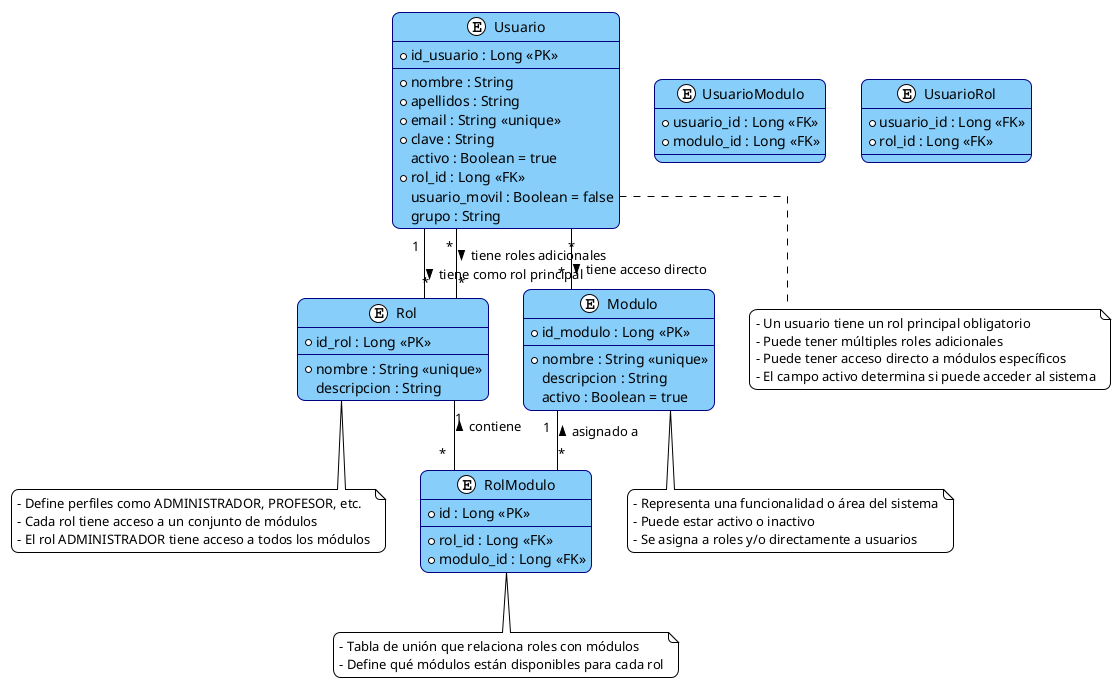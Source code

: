 @startuml Modelo Entidad-Relación GUZPASEN

!theme plain

skinparam linetype ortho
skinparam backgroundColor white
skinparam roundcorner 15
skinparam class {
  BackgroundColor LightSkyBlue
  ArrowColor Black
  BorderColor Navy
}

' Definición de entidades
entity "Usuario" as usuario {
  * id_usuario : Long <<PK>>
  --
  * nombre : String
  * apellidos : String
  * email : String <<unique>>
  * clave : String
  activo : Boolean = true
  * rol_id : Long <<FK>>
  usuario_movil : Boolean = false
  grupo : String
}

entity "Rol" as rol {
  * id_rol : Long <<PK>>
  --
  * nombre : String <<unique>>
  descripcion : String
}

entity "Modulo" as modulo {
  * id_modulo : Long <<PK>>
  --
  * nombre : String <<unique>>
  descripcion : String
  activo : Boolean = true
}

entity "RolModulo" as rolmodulo {
  * id : Long <<PK>>
  --
  * rol_id : Long <<FK>>
  * modulo_id : Long <<FK>>
}

entity "UsuarioModulo" as usuariomodulo {
  * usuario_id : Long <<FK>>
  * modulo_id : Long <<FK>>
}

entity "UsuarioRol" as usuariorol {
  * usuario_id : Long <<FK>>
  * rol_id : Long <<FK>>
}

' Relaciones
usuario "1" -- "*" rol : tiene como rol principal >
usuario "*" -- "*" rol : tiene roles adicionales >
usuario "*" -- "*" modulo : tiene acceso directo >

rol "1" -- "*" rolmodulo : < contiene
modulo "1" -- "*" rolmodulo : < asignado a

' Notas explicativas
note bottom of usuario
  - Un usuario tiene un rol principal obligatorio
  - Puede tener múltiples roles adicionales
  - Puede tener acceso directo a módulos específicos
  - El campo activo determina si puede acceder al sistema
end note

note bottom of rol
  - Define perfiles como ADMINISTRADOR, PROFESOR, etc.
  - Cada rol tiene acceso a un conjunto de módulos
  - El rol ADMINISTRADOR tiene acceso a todos los módulos
end note

note bottom of modulo
  - Representa una funcionalidad o área del sistema
  - Puede estar activo o inactivo
  - Se asigna a roles y/o directamente a usuarios
end note

note bottom of rolmodulo
  - Tabla de unión que relaciona roles con módulos
  - Define qué módulos están disponibles para cada rol
end note

@enduml
